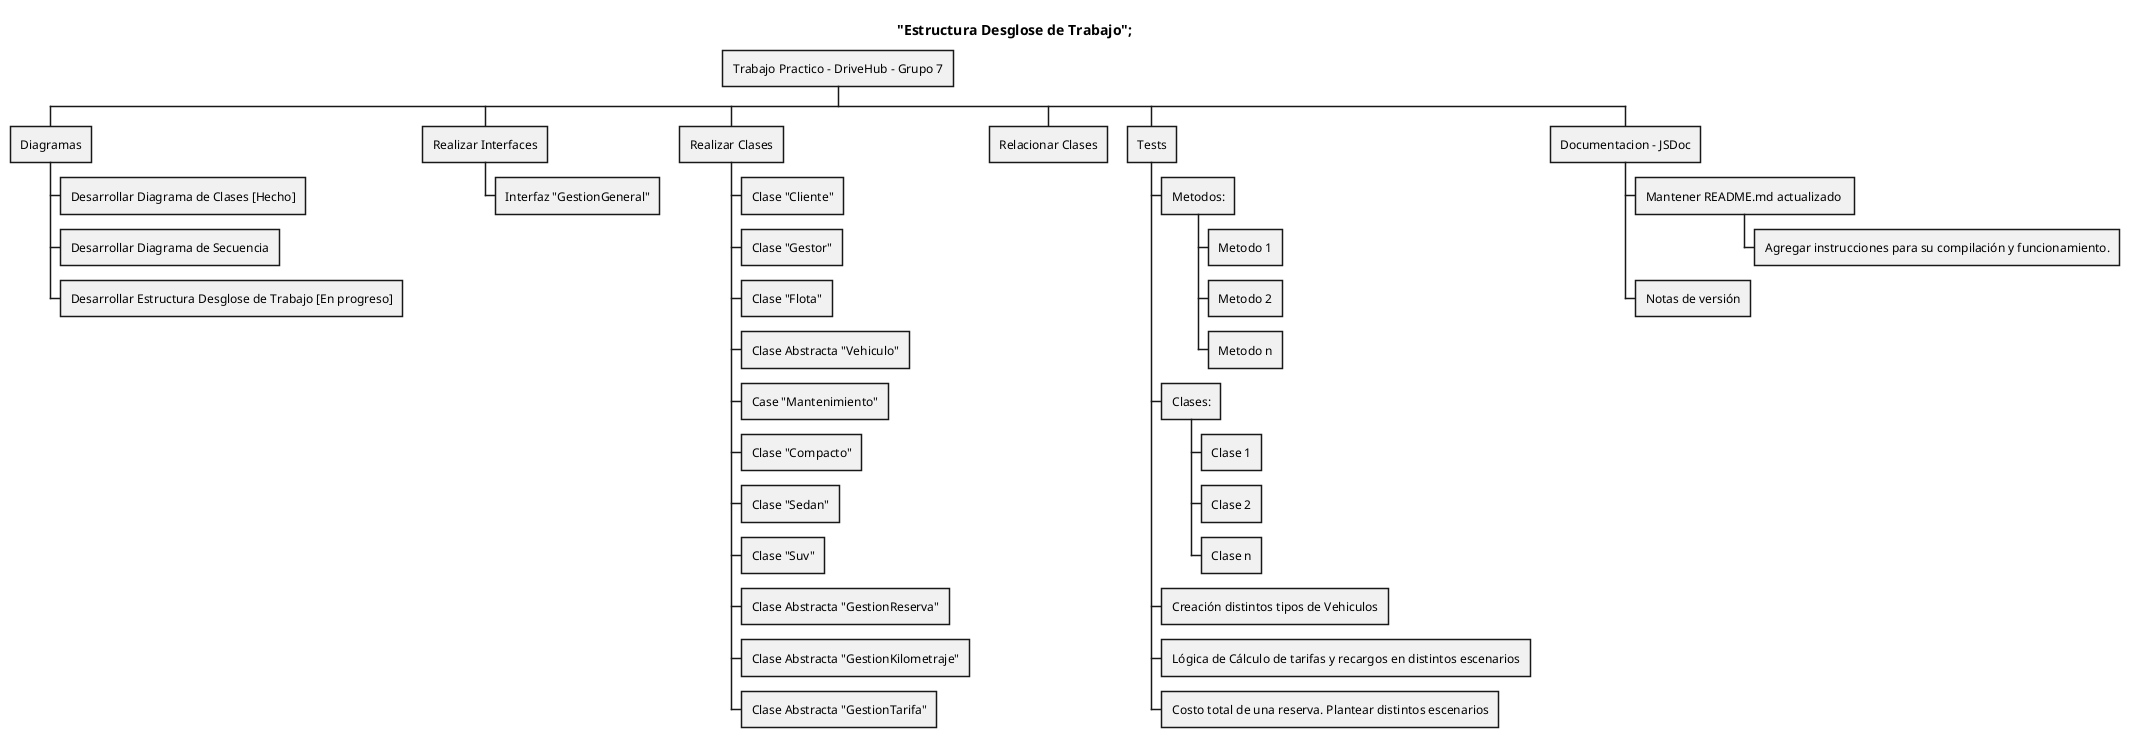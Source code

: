 @startwbs EDT

title "Estructura Desglose de Trabajo";

* Trabajo Practico - DriveHub - Grupo 7

** Diagramas
*** Desarrollar Diagrama de Clases [Hecho]
*** Desarrollar Diagrama de Secuencia
*** Desarrollar Estructura Desglose de Trabajo [En progreso]

** Realizar Interfaces
*** Interfaz "GestionGeneral"

** Realizar Clases
*** Clase "Cliente"
*** Clase "Gestor"
*** Clase "Flota"
*** Clase Abstracta "Vehiculo"
*** Case "Mantenimiento"
*** Clase "Compacto"
*** Clase "Sedan"
*** Clase "Suv"
*** Clase Abstracta "GestionReserva"
*** Clase Abstracta "GestionKilometraje"
*** Clase Abstracta "GestionTarifa"

** Relacionar Clases

** Tests
*** Metodos:
**** Metodo 1
**** Metodo 2
**** Metodo n
*** Clases:
**** Clase 1
**** Clase 2
**** Clase n
*** Creación distintos tipos de Vehiculos
*** Lógica de Cálculo de tarifas y recargos en distintos escenarios
*** Costo total de una reserva. Plantear distintos escenarios

** Documentacion - JSDoc
*** Mantener README.md actualizado 
**** Agregar instrucciones para su compilación y funcionamiento.
*** Notas de versión

@endwbs
